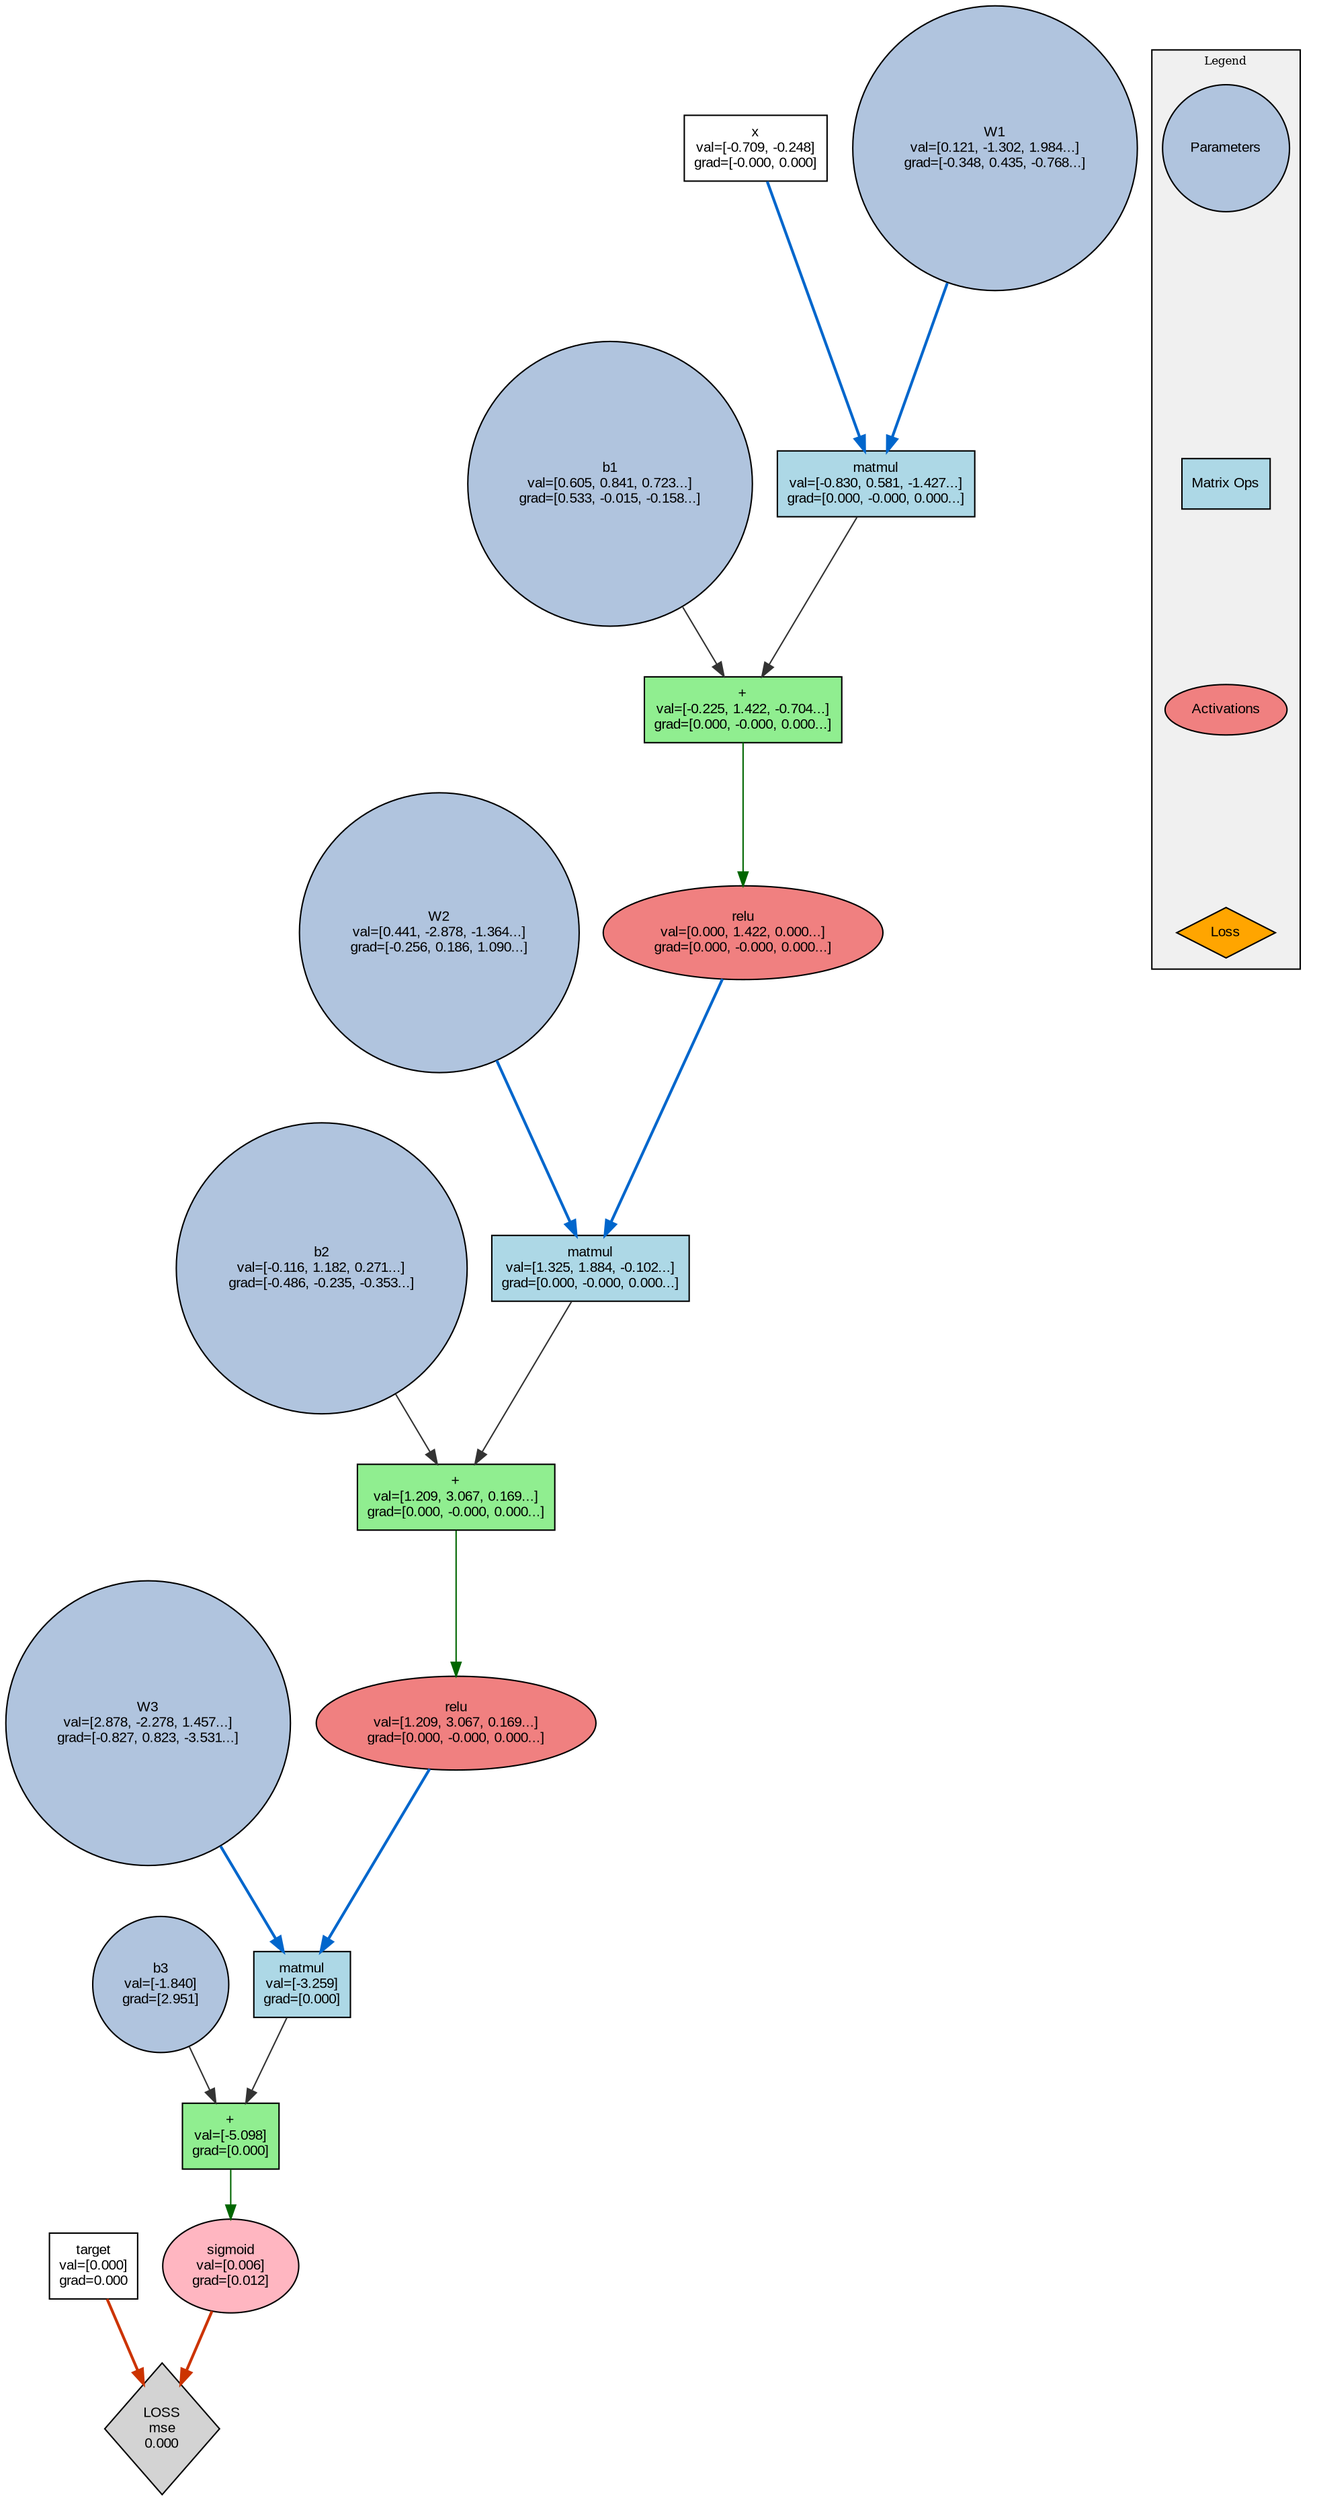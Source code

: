 digraph ComputationalGraph {
  // Graph styling
  rankdir=TB;
  bgcolor="white";
  node [fontname="Arial", fontsize=10, margin=0.1];
  edge [fontname="Arial", fontsize=8, color="#333333"];
  
  // Parameter nodes
  node6724022 [label="target\nval=[0.000]\ngrad=0.000", fillcolor="white", style="filled", shape="box"];
  node6724012 [label="x\nval=[-0.709, -0.248]\ngrad=[-0.000, 0.000]", fillcolor="white", style="filled", shape="box"];
  node4564018 [label="W1\nval=[0.121, -1.302, 1.984...]\ngrad=[-0.348, 0.435, -0.768...]", fillcolor="lightsteelblue", style="filled", shape="circle"];
  node4564019 [label="b1\nval=[0.605, 0.841, 0.723...]\ngrad=[0.533, -0.015, -0.158...]", fillcolor="lightsteelblue", style="filled", shape="circle"];
  node4564020 [label="W2\nval=[0.441, -2.878, -1.364...]\ngrad=[-0.256, 0.186, 1.090...]", fillcolor="lightsteelblue", style="filled", shape="circle"];
  node4564021 [label="b2\nval=[-0.116, 1.182, 0.271...]\ngrad=[-0.486, -0.235, -0.353...]", fillcolor="lightsteelblue", style="filled", shape="circle"];
  node4564022 [label="W3\nval=[2.878, -2.278, 1.457...]\ngrad=[-0.827, 0.823, -3.531...]", fillcolor="lightsteelblue", style="filled", shape="circle"];
  node4564023 [label="b3\nval=[-1.840]\ngrad=[2.951]", fillcolor="lightsteelblue", style="filled", shape="circle"];
  
  // Operation nodes
  node6724013 [label="matmul\nval=[-0.830, 0.581, -1.427...]\ngrad=[0.000, -0.000, 0.000...]", fillcolor="lightblue", style="filled", shape="box"];
  node6724014 [label="+\nval=[-0.225, 1.422, -0.704...]\ngrad=[0.000, -0.000, 0.000...]", fillcolor="lightgreen", style="filled", shape="box"];
  node6724015 [label="relu\nval=[0.000, 1.422, 0.000...]\ngrad=[0.000, -0.000, 0.000...]", fillcolor="lightcoral", style="filled", shape="ellipse"];
  node6724016 [label="matmul\nval=[1.325, 1.884, -0.102...]\ngrad=[0.000, -0.000, 0.000...]", fillcolor="lightblue", style="filled", shape="box"];
  node6724017 [label="+\nval=[1.209, 3.067, 0.169...]\ngrad=[0.000, -0.000, 0.000...]", fillcolor="lightgreen", style="filled", shape="box"];
  node6724018 [label="relu\nval=[1.209, 3.067, 0.169...]\ngrad=[0.000, -0.000, 0.000...]", fillcolor="lightcoral", style="filled", shape="ellipse"];
  node6724019 [label="matmul\nval=[-3.259]\ngrad=[0.000]", fillcolor="lightblue", style="filled", shape="box"];
  node6724020 [label="+\nval=[-5.098]\ngrad=[0.000]", fillcolor="lightgreen", style="filled", shape="box"];
  node6724021 [label="sigmoid\nval=[0.006]\ngrad=[0.012]", fillcolor="lightpink", style="filled", shape="ellipse"];
  node6724023 [label="LOSS\nmse\n0.000", fillcolor="lightgray", style="filled", shape="diamond"];
  
  // Edges
  node6724012 -> node6724013 [color="#0066CC", style="bold"];
  node4564018 -> node6724013 [color="#0066CC", style="bold"];
  node6724013 -> node6724014 [color="#333333", style="solid"];
  node4564019 -> node6724014 [color="#333333", style="solid"];
  node6724014 -> node6724015 [color="#006600", style="solid"];
  node6724015 -> node6724016 [color="#0066CC", style="bold"];
  node4564020 -> node6724016 [color="#0066CC", style="bold"];
  node6724016 -> node6724017 [color="#333333", style="solid"];
  node4564021 -> node6724017 [color="#333333", style="solid"];
  node6724017 -> node6724018 [color="#006600", style="solid"];
  node6724018 -> node6724019 [color="#0066CC", style="bold"];
  node4564022 -> node6724019 [color="#0066CC", style="bold"];
  node6724019 -> node6724020 [color="#333333", style="solid"];
  node4564023 -> node6724020 [color="#333333", style="solid"];
  node6724020 -> node6724021 [color="#006600", style="solid"];
  node6724022 -> node6724023 [color="#CC3300", style="bold"];
  node6724021 -> node6724023 [color="#CC3300", style="bold"];
  
  // Legend
  subgraph cluster_legend {
    label="Legend";
    style="filled";
    fillcolor="#f0f0f0";
    fontsize=8;
    
    legend_param [label="Parameters", fillcolor="lightsteelblue", style="filled", shape="circle"];
    legend_matmul [label="Matrix Ops", fillcolor="lightblue", style="filled", shape="box"];
    legend_activation [label="Activations", fillcolor="lightcoral", style="filled", shape="ellipse"];
    legend_loss [label="Loss", fillcolor="orange", style="filled", shape="diamond"];
    
    legend_param -> legend_matmul -> legend_activation -> legend_loss [style="invis"];
  }
}
